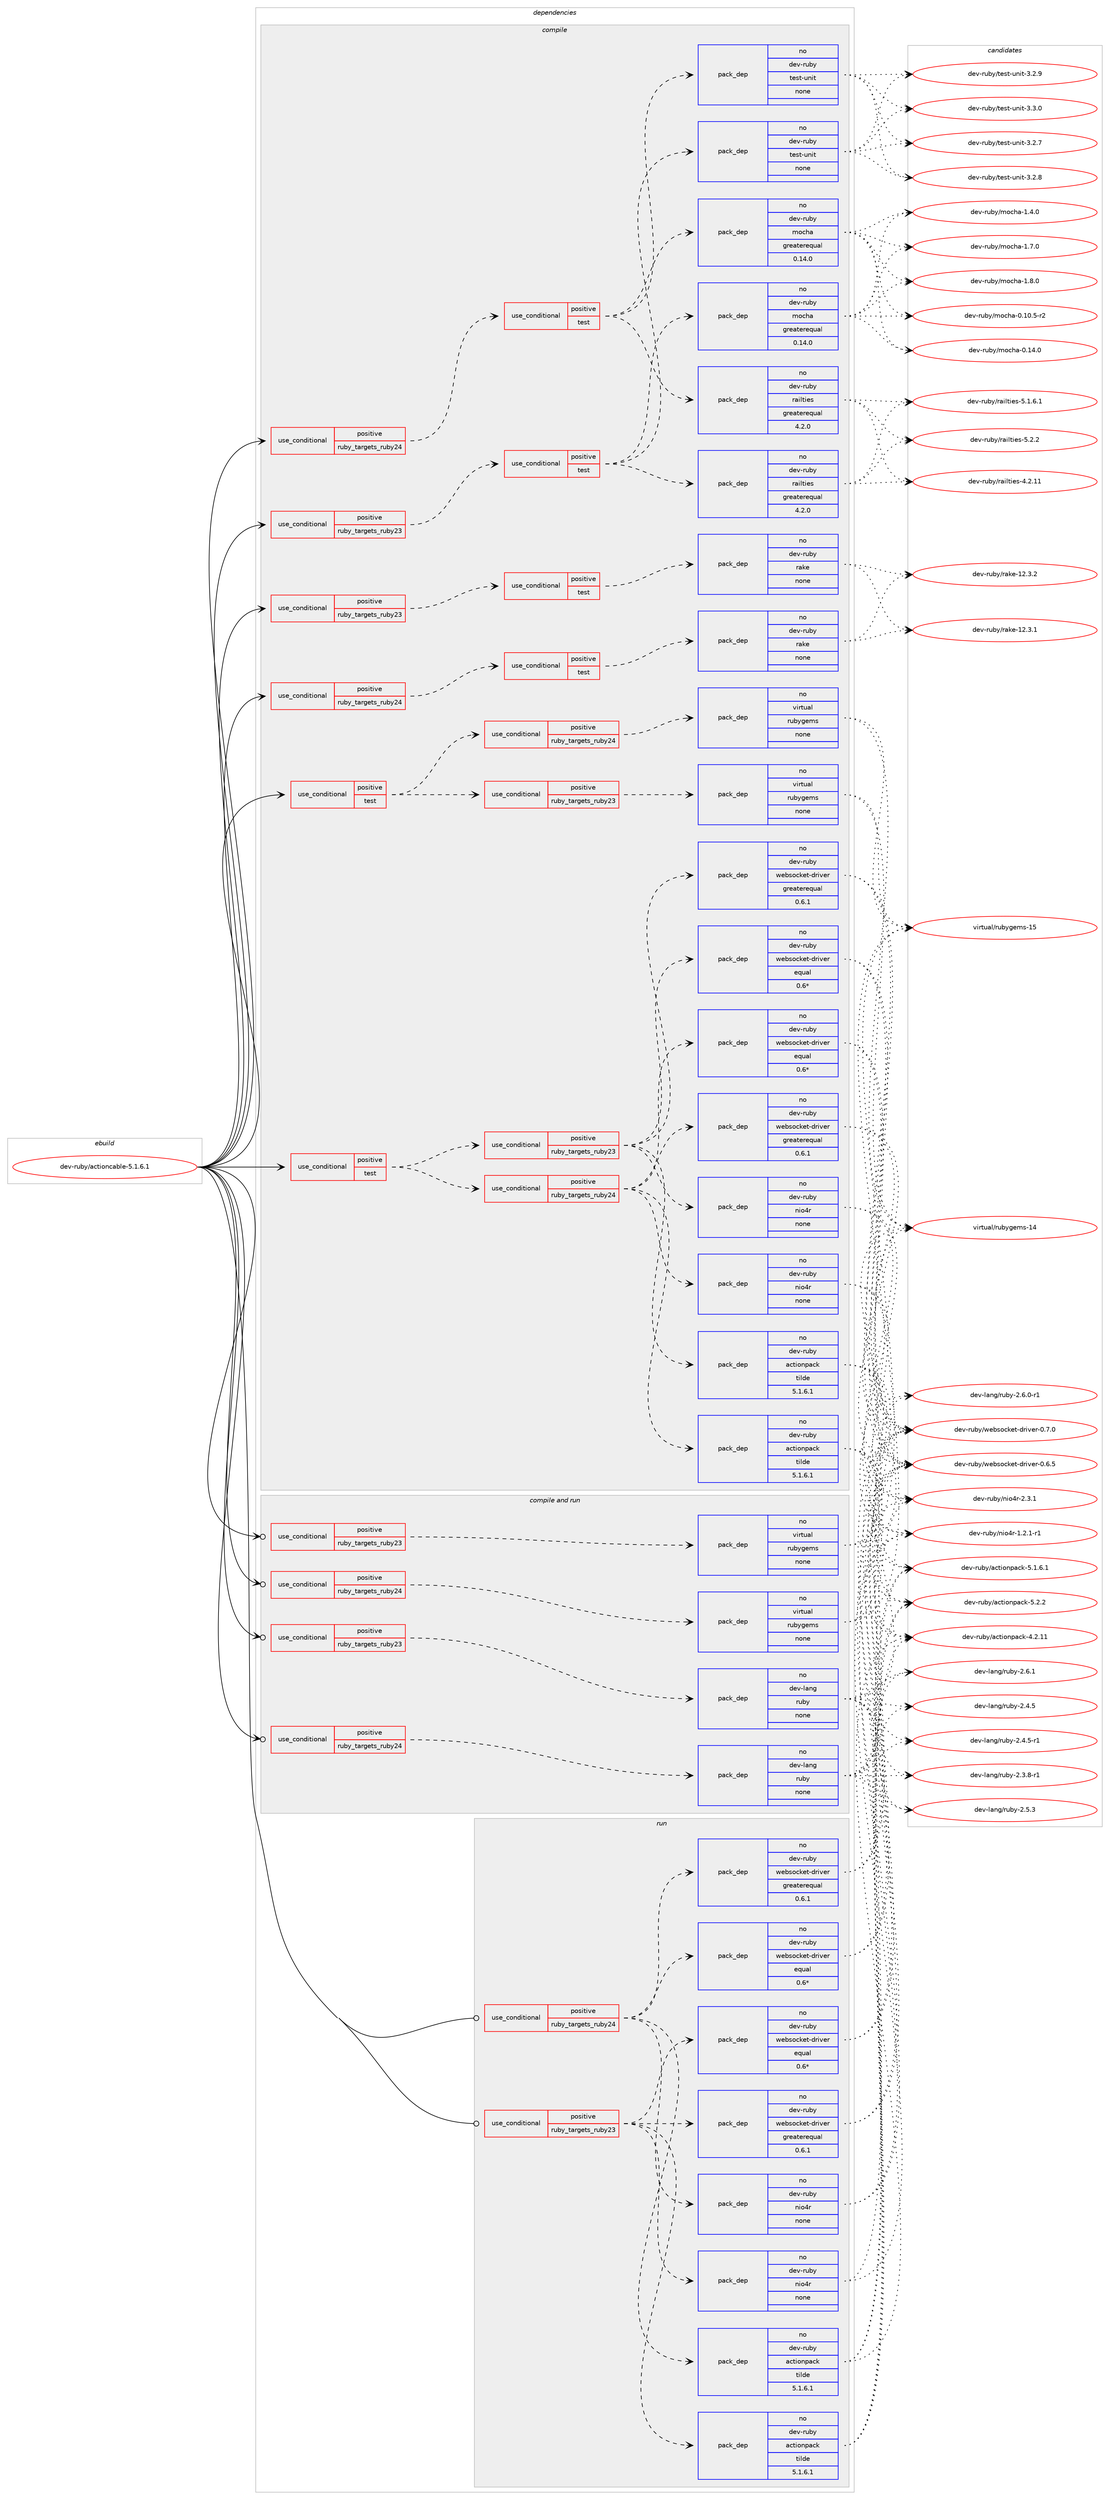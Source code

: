 digraph prolog {

# *************
# Graph options
# *************

newrank=true;
concentrate=true;
compound=true;
graph [rankdir=LR,fontname=Helvetica,fontsize=10,ranksep=1.5];#, ranksep=2.5, nodesep=0.2];
edge  [arrowhead=vee];
node  [fontname=Helvetica,fontsize=10];

# **********
# The ebuild
# **********

subgraph cluster_leftcol {
color=gray;
rank=same;
label=<<i>ebuild</i>>;
id [label="dev-ruby/actioncable-5.1.6.1", color=red, width=4, href="../dev-ruby/actioncable-5.1.6.1.svg"];
}

# ****************
# The dependencies
# ****************

subgraph cluster_midcol {
color=gray;
label=<<i>dependencies</i>>;
subgraph cluster_compile {
fillcolor="#eeeeee";
style=filled;
label=<<i>compile</i>>;
subgraph cond392008 {
dependency1477832 [label=<<TABLE BORDER="0" CELLBORDER="1" CELLSPACING="0" CELLPADDING="4"><TR><TD ROWSPAN="3" CELLPADDING="10">use_conditional</TD></TR><TR><TD>positive</TD></TR><TR><TD>ruby_targets_ruby23</TD></TR></TABLE>>, shape=none, color=red];
subgraph cond392009 {
dependency1477833 [label=<<TABLE BORDER="0" CELLBORDER="1" CELLSPACING="0" CELLPADDING="4"><TR><TD ROWSPAN="3" CELLPADDING="10">use_conditional</TD></TR><TR><TD>positive</TD></TR><TR><TD>test</TD></TR></TABLE>>, shape=none, color=red];
subgraph pack1062434 {
dependency1477834 [label=<<TABLE BORDER="0" CELLBORDER="1" CELLSPACING="0" CELLPADDING="4" WIDTH="220"><TR><TD ROWSPAN="6" CELLPADDING="30">pack_dep</TD></TR><TR><TD WIDTH="110">no</TD></TR><TR><TD>dev-ruby</TD></TR><TR><TD>railties</TD></TR><TR><TD>greaterequal</TD></TR><TR><TD>4.2.0</TD></TR></TABLE>>, shape=none, color=blue];
}
dependency1477833:e -> dependency1477834:w [weight=20,style="dashed",arrowhead="vee"];
subgraph pack1062435 {
dependency1477835 [label=<<TABLE BORDER="0" CELLBORDER="1" CELLSPACING="0" CELLPADDING="4" WIDTH="220"><TR><TD ROWSPAN="6" CELLPADDING="30">pack_dep</TD></TR><TR><TD WIDTH="110">no</TD></TR><TR><TD>dev-ruby</TD></TR><TR><TD>test-unit</TD></TR><TR><TD>none</TD></TR><TR><TD></TD></TR></TABLE>>, shape=none, color=blue];
}
dependency1477833:e -> dependency1477835:w [weight=20,style="dashed",arrowhead="vee"];
subgraph pack1062436 {
dependency1477836 [label=<<TABLE BORDER="0" CELLBORDER="1" CELLSPACING="0" CELLPADDING="4" WIDTH="220"><TR><TD ROWSPAN="6" CELLPADDING="30">pack_dep</TD></TR><TR><TD WIDTH="110">no</TD></TR><TR><TD>dev-ruby</TD></TR><TR><TD>mocha</TD></TR><TR><TD>greaterequal</TD></TR><TR><TD>0.14.0</TD></TR></TABLE>>, shape=none, color=blue];
}
dependency1477833:e -> dependency1477836:w [weight=20,style="dashed",arrowhead="vee"];
}
dependency1477832:e -> dependency1477833:w [weight=20,style="dashed",arrowhead="vee"];
}
id:e -> dependency1477832:w [weight=20,style="solid",arrowhead="vee"];
subgraph cond392010 {
dependency1477837 [label=<<TABLE BORDER="0" CELLBORDER="1" CELLSPACING="0" CELLPADDING="4"><TR><TD ROWSPAN="3" CELLPADDING="10">use_conditional</TD></TR><TR><TD>positive</TD></TR><TR><TD>ruby_targets_ruby23</TD></TR></TABLE>>, shape=none, color=red];
subgraph cond392011 {
dependency1477838 [label=<<TABLE BORDER="0" CELLBORDER="1" CELLSPACING="0" CELLPADDING="4"><TR><TD ROWSPAN="3" CELLPADDING="10">use_conditional</TD></TR><TR><TD>positive</TD></TR><TR><TD>test</TD></TR></TABLE>>, shape=none, color=red];
subgraph pack1062437 {
dependency1477839 [label=<<TABLE BORDER="0" CELLBORDER="1" CELLSPACING="0" CELLPADDING="4" WIDTH="220"><TR><TD ROWSPAN="6" CELLPADDING="30">pack_dep</TD></TR><TR><TD WIDTH="110">no</TD></TR><TR><TD>dev-ruby</TD></TR><TR><TD>rake</TD></TR><TR><TD>none</TD></TR><TR><TD></TD></TR></TABLE>>, shape=none, color=blue];
}
dependency1477838:e -> dependency1477839:w [weight=20,style="dashed",arrowhead="vee"];
}
dependency1477837:e -> dependency1477838:w [weight=20,style="dashed",arrowhead="vee"];
}
id:e -> dependency1477837:w [weight=20,style="solid",arrowhead="vee"];
subgraph cond392012 {
dependency1477840 [label=<<TABLE BORDER="0" CELLBORDER="1" CELLSPACING="0" CELLPADDING="4"><TR><TD ROWSPAN="3" CELLPADDING="10">use_conditional</TD></TR><TR><TD>positive</TD></TR><TR><TD>ruby_targets_ruby24</TD></TR></TABLE>>, shape=none, color=red];
subgraph cond392013 {
dependency1477841 [label=<<TABLE BORDER="0" CELLBORDER="1" CELLSPACING="0" CELLPADDING="4"><TR><TD ROWSPAN="3" CELLPADDING="10">use_conditional</TD></TR><TR><TD>positive</TD></TR><TR><TD>test</TD></TR></TABLE>>, shape=none, color=red];
subgraph pack1062438 {
dependency1477842 [label=<<TABLE BORDER="0" CELLBORDER="1" CELLSPACING="0" CELLPADDING="4" WIDTH="220"><TR><TD ROWSPAN="6" CELLPADDING="30">pack_dep</TD></TR><TR><TD WIDTH="110">no</TD></TR><TR><TD>dev-ruby</TD></TR><TR><TD>railties</TD></TR><TR><TD>greaterequal</TD></TR><TR><TD>4.2.0</TD></TR></TABLE>>, shape=none, color=blue];
}
dependency1477841:e -> dependency1477842:w [weight=20,style="dashed",arrowhead="vee"];
subgraph pack1062439 {
dependency1477843 [label=<<TABLE BORDER="0" CELLBORDER="1" CELLSPACING="0" CELLPADDING="4" WIDTH="220"><TR><TD ROWSPAN="6" CELLPADDING="30">pack_dep</TD></TR><TR><TD WIDTH="110">no</TD></TR><TR><TD>dev-ruby</TD></TR><TR><TD>test-unit</TD></TR><TR><TD>none</TD></TR><TR><TD></TD></TR></TABLE>>, shape=none, color=blue];
}
dependency1477841:e -> dependency1477843:w [weight=20,style="dashed",arrowhead="vee"];
subgraph pack1062440 {
dependency1477844 [label=<<TABLE BORDER="0" CELLBORDER="1" CELLSPACING="0" CELLPADDING="4" WIDTH="220"><TR><TD ROWSPAN="6" CELLPADDING="30">pack_dep</TD></TR><TR><TD WIDTH="110">no</TD></TR><TR><TD>dev-ruby</TD></TR><TR><TD>mocha</TD></TR><TR><TD>greaterequal</TD></TR><TR><TD>0.14.0</TD></TR></TABLE>>, shape=none, color=blue];
}
dependency1477841:e -> dependency1477844:w [weight=20,style="dashed",arrowhead="vee"];
}
dependency1477840:e -> dependency1477841:w [weight=20,style="dashed",arrowhead="vee"];
}
id:e -> dependency1477840:w [weight=20,style="solid",arrowhead="vee"];
subgraph cond392014 {
dependency1477845 [label=<<TABLE BORDER="0" CELLBORDER="1" CELLSPACING="0" CELLPADDING="4"><TR><TD ROWSPAN="3" CELLPADDING="10">use_conditional</TD></TR><TR><TD>positive</TD></TR><TR><TD>ruby_targets_ruby24</TD></TR></TABLE>>, shape=none, color=red];
subgraph cond392015 {
dependency1477846 [label=<<TABLE BORDER="0" CELLBORDER="1" CELLSPACING="0" CELLPADDING="4"><TR><TD ROWSPAN="3" CELLPADDING="10">use_conditional</TD></TR><TR><TD>positive</TD></TR><TR><TD>test</TD></TR></TABLE>>, shape=none, color=red];
subgraph pack1062441 {
dependency1477847 [label=<<TABLE BORDER="0" CELLBORDER="1" CELLSPACING="0" CELLPADDING="4" WIDTH="220"><TR><TD ROWSPAN="6" CELLPADDING="30">pack_dep</TD></TR><TR><TD WIDTH="110">no</TD></TR><TR><TD>dev-ruby</TD></TR><TR><TD>rake</TD></TR><TR><TD>none</TD></TR><TR><TD></TD></TR></TABLE>>, shape=none, color=blue];
}
dependency1477846:e -> dependency1477847:w [weight=20,style="dashed",arrowhead="vee"];
}
dependency1477845:e -> dependency1477846:w [weight=20,style="dashed",arrowhead="vee"];
}
id:e -> dependency1477845:w [weight=20,style="solid",arrowhead="vee"];
subgraph cond392016 {
dependency1477848 [label=<<TABLE BORDER="0" CELLBORDER="1" CELLSPACING="0" CELLPADDING="4"><TR><TD ROWSPAN="3" CELLPADDING="10">use_conditional</TD></TR><TR><TD>positive</TD></TR><TR><TD>test</TD></TR></TABLE>>, shape=none, color=red];
subgraph cond392017 {
dependency1477849 [label=<<TABLE BORDER="0" CELLBORDER="1" CELLSPACING="0" CELLPADDING="4"><TR><TD ROWSPAN="3" CELLPADDING="10">use_conditional</TD></TR><TR><TD>positive</TD></TR><TR><TD>ruby_targets_ruby23</TD></TR></TABLE>>, shape=none, color=red];
subgraph pack1062442 {
dependency1477850 [label=<<TABLE BORDER="0" CELLBORDER="1" CELLSPACING="0" CELLPADDING="4" WIDTH="220"><TR><TD ROWSPAN="6" CELLPADDING="30">pack_dep</TD></TR><TR><TD WIDTH="110">no</TD></TR><TR><TD>dev-ruby</TD></TR><TR><TD>actionpack</TD></TR><TR><TD>tilde</TD></TR><TR><TD>5.1.6.1</TD></TR></TABLE>>, shape=none, color=blue];
}
dependency1477849:e -> dependency1477850:w [weight=20,style="dashed",arrowhead="vee"];
subgraph pack1062443 {
dependency1477851 [label=<<TABLE BORDER="0" CELLBORDER="1" CELLSPACING="0" CELLPADDING="4" WIDTH="220"><TR><TD ROWSPAN="6" CELLPADDING="30">pack_dep</TD></TR><TR><TD WIDTH="110">no</TD></TR><TR><TD>dev-ruby</TD></TR><TR><TD>nio4r</TD></TR><TR><TD>none</TD></TR><TR><TD></TD></TR></TABLE>>, shape=none, color=blue];
}
dependency1477849:e -> dependency1477851:w [weight=20,style="dashed",arrowhead="vee"];
subgraph pack1062444 {
dependency1477852 [label=<<TABLE BORDER="0" CELLBORDER="1" CELLSPACING="0" CELLPADDING="4" WIDTH="220"><TR><TD ROWSPAN="6" CELLPADDING="30">pack_dep</TD></TR><TR><TD WIDTH="110">no</TD></TR><TR><TD>dev-ruby</TD></TR><TR><TD>websocket-driver</TD></TR><TR><TD>greaterequal</TD></TR><TR><TD>0.6.1</TD></TR></TABLE>>, shape=none, color=blue];
}
dependency1477849:e -> dependency1477852:w [weight=20,style="dashed",arrowhead="vee"];
subgraph pack1062445 {
dependency1477853 [label=<<TABLE BORDER="0" CELLBORDER="1" CELLSPACING="0" CELLPADDING="4" WIDTH="220"><TR><TD ROWSPAN="6" CELLPADDING="30">pack_dep</TD></TR><TR><TD WIDTH="110">no</TD></TR><TR><TD>dev-ruby</TD></TR><TR><TD>websocket-driver</TD></TR><TR><TD>equal</TD></TR><TR><TD>0.6*</TD></TR></TABLE>>, shape=none, color=blue];
}
dependency1477849:e -> dependency1477853:w [weight=20,style="dashed",arrowhead="vee"];
}
dependency1477848:e -> dependency1477849:w [weight=20,style="dashed",arrowhead="vee"];
subgraph cond392018 {
dependency1477854 [label=<<TABLE BORDER="0" CELLBORDER="1" CELLSPACING="0" CELLPADDING="4"><TR><TD ROWSPAN="3" CELLPADDING="10">use_conditional</TD></TR><TR><TD>positive</TD></TR><TR><TD>ruby_targets_ruby24</TD></TR></TABLE>>, shape=none, color=red];
subgraph pack1062446 {
dependency1477855 [label=<<TABLE BORDER="0" CELLBORDER="1" CELLSPACING="0" CELLPADDING="4" WIDTH="220"><TR><TD ROWSPAN="6" CELLPADDING="30">pack_dep</TD></TR><TR><TD WIDTH="110">no</TD></TR><TR><TD>dev-ruby</TD></TR><TR><TD>actionpack</TD></TR><TR><TD>tilde</TD></TR><TR><TD>5.1.6.1</TD></TR></TABLE>>, shape=none, color=blue];
}
dependency1477854:e -> dependency1477855:w [weight=20,style="dashed",arrowhead="vee"];
subgraph pack1062447 {
dependency1477856 [label=<<TABLE BORDER="0" CELLBORDER="1" CELLSPACING="0" CELLPADDING="4" WIDTH="220"><TR><TD ROWSPAN="6" CELLPADDING="30">pack_dep</TD></TR><TR><TD WIDTH="110">no</TD></TR><TR><TD>dev-ruby</TD></TR><TR><TD>nio4r</TD></TR><TR><TD>none</TD></TR><TR><TD></TD></TR></TABLE>>, shape=none, color=blue];
}
dependency1477854:e -> dependency1477856:w [weight=20,style="dashed",arrowhead="vee"];
subgraph pack1062448 {
dependency1477857 [label=<<TABLE BORDER="0" CELLBORDER="1" CELLSPACING="0" CELLPADDING="4" WIDTH="220"><TR><TD ROWSPAN="6" CELLPADDING="30">pack_dep</TD></TR><TR><TD WIDTH="110">no</TD></TR><TR><TD>dev-ruby</TD></TR><TR><TD>websocket-driver</TD></TR><TR><TD>greaterequal</TD></TR><TR><TD>0.6.1</TD></TR></TABLE>>, shape=none, color=blue];
}
dependency1477854:e -> dependency1477857:w [weight=20,style="dashed",arrowhead="vee"];
subgraph pack1062449 {
dependency1477858 [label=<<TABLE BORDER="0" CELLBORDER="1" CELLSPACING="0" CELLPADDING="4" WIDTH="220"><TR><TD ROWSPAN="6" CELLPADDING="30">pack_dep</TD></TR><TR><TD WIDTH="110">no</TD></TR><TR><TD>dev-ruby</TD></TR><TR><TD>websocket-driver</TD></TR><TR><TD>equal</TD></TR><TR><TD>0.6*</TD></TR></TABLE>>, shape=none, color=blue];
}
dependency1477854:e -> dependency1477858:w [weight=20,style="dashed",arrowhead="vee"];
}
dependency1477848:e -> dependency1477854:w [weight=20,style="dashed",arrowhead="vee"];
}
id:e -> dependency1477848:w [weight=20,style="solid",arrowhead="vee"];
subgraph cond392019 {
dependency1477859 [label=<<TABLE BORDER="0" CELLBORDER="1" CELLSPACING="0" CELLPADDING="4"><TR><TD ROWSPAN="3" CELLPADDING="10">use_conditional</TD></TR><TR><TD>positive</TD></TR><TR><TD>test</TD></TR></TABLE>>, shape=none, color=red];
subgraph cond392020 {
dependency1477860 [label=<<TABLE BORDER="0" CELLBORDER="1" CELLSPACING="0" CELLPADDING="4"><TR><TD ROWSPAN="3" CELLPADDING="10">use_conditional</TD></TR><TR><TD>positive</TD></TR><TR><TD>ruby_targets_ruby23</TD></TR></TABLE>>, shape=none, color=red];
subgraph pack1062450 {
dependency1477861 [label=<<TABLE BORDER="0" CELLBORDER="1" CELLSPACING="0" CELLPADDING="4" WIDTH="220"><TR><TD ROWSPAN="6" CELLPADDING="30">pack_dep</TD></TR><TR><TD WIDTH="110">no</TD></TR><TR><TD>virtual</TD></TR><TR><TD>rubygems</TD></TR><TR><TD>none</TD></TR><TR><TD></TD></TR></TABLE>>, shape=none, color=blue];
}
dependency1477860:e -> dependency1477861:w [weight=20,style="dashed",arrowhead="vee"];
}
dependency1477859:e -> dependency1477860:w [weight=20,style="dashed",arrowhead="vee"];
subgraph cond392021 {
dependency1477862 [label=<<TABLE BORDER="0" CELLBORDER="1" CELLSPACING="0" CELLPADDING="4"><TR><TD ROWSPAN="3" CELLPADDING="10">use_conditional</TD></TR><TR><TD>positive</TD></TR><TR><TD>ruby_targets_ruby24</TD></TR></TABLE>>, shape=none, color=red];
subgraph pack1062451 {
dependency1477863 [label=<<TABLE BORDER="0" CELLBORDER="1" CELLSPACING="0" CELLPADDING="4" WIDTH="220"><TR><TD ROWSPAN="6" CELLPADDING="30">pack_dep</TD></TR><TR><TD WIDTH="110">no</TD></TR><TR><TD>virtual</TD></TR><TR><TD>rubygems</TD></TR><TR><TD>none</TD></TR><TR><TD></TD></TR></TABLE>>, shape=none, color=blue];
}
dependency1477862:e -> dependency1477863:w [weight=20,style="dashed",arrowhead="vee"];
}
dependency1477859:e -> dependency1477862:w [weight=20,style="dashed",arrowhead="vee"];
}
id:e -> dependency1477859:w [weight=20,style="solid",arrowhead="vee"];
}
subgraph cluster_compileandrun {
fillcolor="#eeeeee";
style=filled;
label=<<i>compile and run</i>>;
subgraph cond392022 {
dependency1477864 [label=<<TABLE BORDER="0" CELLBORDER="1" CELLSPACING="0" CELLPADDING="4"><TR><TD ROWSPAN="3" CELLPADDING="10">use_conditional</TD></TR><TR><TD>positive</TD></TR><TR><TD>ruby_targets_ruby23</TD></TR></TABLE>>, shape=none, color=red];
subgraph pack1062452 {
dependency1477865 [label=<<TABLE BORDER="0" CELLBORDER="1" CELLSPACING="0" CELLPADDING="4" WIDTH="220"><TR><TD ROWSPAN="6" CELLPADDING="30">pack_dep</TD></TR><TR><TD WIDTH="110">no</TD></TR><TR><TD>dev-lang</TD></TR><TR><TD>ruby</TD></TR><TR><TD>none</TD></TR><TR><TD></TD></TR></TABLE>>, shape=none, color=blue];
}
dependency1477864:e -> dependency1477865:w [weight=20,style="dashed",arrowhead="vee"];
}
id:e -> dependency1477864:w [weight=20,style="solid",arrowhead="odotvee"];
subgraph cond392023 {
dependency1477866 [label=<<TABLE BORDER="0" CELLBORDER="1" CELLSPACING="0" CELLPADDING="4"><TR><TD ROWSPAN="3" CELLPADDING="10">use_conditional</TD></TR><TR><TD>positive</TD></TR><TR><TD>ruby_targets_ruby23</TD></TR></TABLE>>, shape=none, color=red];
subgraph pack1062453 {
dependency1477867 [label=<<TABLE BORDER="0" CELLBORDER="1" CELLSPACING="0" CELLPADDING="4" WIDTH="220"><TR><TD ROWSPAN="6" CELLPADDING="30">pack_dep</TD></TR><TR><TD WIDTH="110">no</TD></TR><TR><TD>virtual</TD></TR><TR><TD>rubygems</TD></TR><TR><TD>none</TD></TR><TR><TD></TD></TR></TABLE>>, shape=none, color=blue];
}
dependency1477866:e -> dependency1477867:w [weight=20,style="dashed",arrowhead="vee"];
}
id:e -> dependency1477866:w [weight=20,style="solid",arrowhead="odotvee"];
subgraph cond392024 {
dependency1477868 [label=<<TABLE BORDER="0" CELLBORDER="1" CELLSPACING="0" CELLPADDING="4"><TR><TD ROWSPAN="3" CELLPADDING="10">use_conditional</TD></TR><TR><TD>positive</TD></TR><TR><TD>ruby_targets_ruby24</TD></TR></TABLE>>, shape=none, color=red];
subgraph pack1062454 {
dependency1477869 [label=<<TABLE BORDER="0" CELLBORDER="1" CELLSPACING="0" CELLPADDING="4" WIDTH="220"><TR><TD ROWSPAN="6" CELLPADDING="30">pack_dep</TD></TR><TR><TD WIDTH="110">no</TD></TR><TR><TD>dev-lang</TD></TR><TR><TD>ruby</TD></TR><TR><TD>none</TD></TR><TR><TD></TD></TR></TABLE>>, shape=none, color=blue];
}
dependency1477868:e -> dependency1477869:w [weight=20,style="dashed",arrowhead="vee"];
}
id:e -> dependency1477868:w [weight=20,style="solid",arrowhead="odotvee"];
subgraph cond392025 {
dependency1477870 [label=<<TABLE BORDER="0" CELLBORDER="1" CELLSPACING="0" CELLPADDING="4"><TR><TD ROWSPAN="3" CELLPADDING="10">use_conditional</TD></TR><TR><TD>positive</TD></TR><TR><TD>ruby_targets_ruby24</TD></TR></TABLE>>, shape=none, color=red];
subgraph pack1062455 {
dependency1477871 [label=<<TABLE BORDER="0" CELLBORDER="1" CELLSPACING="0" CELLPADDING="4" WIDTH="220"><TR><TD ROWSPAN="6" CELLPADDING="30">pack_dep</TD></TR><TR><TD WIDTH="110">no</TD></TR><TR><TD>virtual</TD></TR><TR><TD>rubygems</TD></TR><TR><TD>none</TD></TR><TR><TD></TD></TR></TABLE>>, shape=none, color=blue];
}
dependency1477870:e -> dependency1477871:w [weight=20,style="dashed",arrowhead="vee"];
}
id:e -> dependency1477870:w [weight=20,style="solid",arrowhead="odotvee"];
}
subgraph cluster_run {
fillcolor="#eeeeee";
style=filled;
label=<<i>run</i>>;
subgraph cond392026 {
dependency1477872 [label=<<TABLE BORDER="0" CELLBORDER="1" CELLSPACING="0" CELLPADDING="4"><TR><TD ROWSPAN="3" CELLPADDING="10">use_conditional</TD></TR><TR><TD>positive</TD></TR><TR><TD>ruby_targets_ruby23</TD></TR></TABLE>>, shape=none, color=red];
subgraph pack1062456 {
dependency1477873 [label=<<TABLE BORDER="0" CELLBORDER="1" CELLSPACING="0" CELLPADDING="4" WIDTH="220"><TR><TD ROWSPAN="6" CELLPADDING="30">pack_dep</TD></TR><TR><TD WIDTH="110">no</TD></TR><TR><TD>dev-ruby</TD></TR><TR><TD>actionpack</TD></TR><TR><TD>tilde</TD></TR><TR><TD>5.1.6.1</TD></TR></TABLE>>, shape=none, color=blue];
}
dependency1477872:e -> dependency1477873:w [weight=20,style="dashed",arrowhead="vee"];
subgraph pack1062457 {
dependency1477874 [label=<<TABLE BORDER="0" CELLBORDER="1" CELLSPACING="0" CELLPADDING="4" WIDTH="220"><TR><TD ROWSPAN="6" CELLPADDING="30">pack_dep</TD></TR><TR><TD WIDTH="110">no</TD></TR><TR><TD>dev-ruby</TD></TR><TR><TD>nio4r</TD></TR><TR><TD>none</TD></TR><TR><TD></TD></TR></TABLE>>, shape=none, color=blue];
}
dependency1477872:e -> dependency1477874:w [weight=20,style="dashed",arrowhead="vee"];
subgraph pack1062458 {
dependency1477875 [label=<<TABLE BORDER="0" CELLBORDER="1" CELLSPACING="0" CELLPADDING="4" WIDTH="220"><TR><TD ROWSPAN="6" CELLPADDING="30">pack_dep</TD></TR><TR><TD WIDTH="110">no</TD></TR><TR><TD>dev-ruby</TD></TR><TR><TD>websocket-driver</TD></TR><TR><TD>greaterequal</TD></TR><TR><TD>0.6.1</TD></TR></TABLE>>, shape=none, color=blue];
}
dependency1477872:e -> dependency1477875:w [weight=20,style="dashed",arrowhead="vee"];
subgraph pack1062459 {
dependency1477876 [label=<<TABLE BORDER="0" CELLBORDER="1" CELLSPACING="0" CELLPADDING="4" WIDTH="220"><TR><TD ROWSPAN="6" CELLPADDING="30">pack_dep</TD></TR><TR><TD WIDTH="110">no</TD></TR><TR><TD>dev-ruby</TD></TR><TR><TD>websocket-driver</TD></TR><TR><TD>equal</TD></TR><TR><TD>0.6*</TD></TR></TABLE>>, shape=none, color=blue];
}
dependency1477872:e -> dependency1477876:w [weight=20,style="dashed",arrowhead="vee"];
}
id:e -> dependency1477872:w [weight=20,style="solid",arrowhead="odot"];
subgraph cond392027 {
dependency1477877 [label=<<TABLE BORDER="0" CELLBORDER="1" CELLSPACING="0" CELLPADDING="4"><TR><TD ROWSPAN="3" CELLPADDING="10">use_conditional</TD></TR><TR><TD>positive</TD></TR><TR><TD>ruby_targets_ruby24</TD></TR></TABLE>>, shape=none, color=red];
subgraph pack1062460 {
dependency1477878 [label=<<TABLE BORDER="0" CELLBORDER="1" CELLSPACING="0" CELLPADDING="4" WIDTH="220"><TR><TD ROWSPAN="6" CELLPADDING="30">pack_dep</TD></TR><TR><TD WIDTH="110">no</TD></TR><TR><TD>dev-ruby</TD></TR><TR><TD>actionpack</TD></TR><TR><TD>tilde</TD></TR><TR><TD>5.1.6.1</TD></TR></TABLE>>, shape=none, color=blue];
}
dependency1477877:e -> dependency1477878:w [weight=20,style="dashed",arrowhead="vee"];
subgraph pack1062461 {
dependency1477879 [label=<<TABLE BORDER="0" CELLBORDER="1" CELLSPACING="0" CELLPADDING="4" WIDTH="220"><TR><TD ROWSPAN="6" CELLPADDING="30">pack_dep</TD></TR><TR><TD WIDTH="110">no</TD></TR><TR><TD>dev-ruby</TD></TR><TR><TD>nio4r</TD></TR><TR><TD>none</TD></TR><TR><TD></TD></TR></TABLE>>, shape=none, color=blue];
}
dependency1477877:e -> dependency1477879:w [weight=20,style="dashed",arrowhead="vee"];
subgraph pack1062462 {
dependency1477880 [label=<<TABLE BORDER="0" CELLBORDER="1" CELLSPACING="0" CELLPADDING="4" WIDTH="220"><TR><TD ROWSPAN="6" CELLPADDING="30">pack_dep</TD></TR><TR><TD WIDTH="110">no</TD></TR><TR><TD>dev-ruby</TD></TR><TR><TD>websocket-driver</TD></TR><TR><TD>greaterequal</TD></TR><TR><TD>0.6.1</TD></TR></TABLE>>, shape=none, color=blue];
}
dependency1477877:e -> dependency1477880:w [weight=20,style="dashed",arrowhead="vee"];
subgraph pack1062463 {
dependency1477881 [label=<<TABLE BORDER="0" CELLBORDER="1" CELLSPACING="0" CELLPADDING="4" WIDTH="220"><TR><TD ROWSPAN="6" CELLPADDING="30">pack_dep</TD></TR><TR><TD WIDTH="110">no</TD></TR><TR><TD>dev-ruby</TD></TR><TR><TD>websocket-driver</TD></TR><TR><TD>equal</TD></TR><TR><TD>0.6*</TD></TR></TABLE>>, shape=none, color=blue];
}
dependency1477877:e -> dependency1477881:w [weight=20,style="dashed",arrowhead="vee"];
}
id:e -> dependency1477877:w [weight=20,style="solid",arrowhead="odot"];
}
}

# **************
# The candidates
# **************

subgraph cluster_choices {
rank=same;
color=gray;
label=<<i>candidates</i>>;

subgraph choice1062434 {
color=black;
nodesep=1;
choice1001011184511411798121471149710510811610510111545524650464949 [label="dev-ruby/railties-4.2.11", color=red, width=4,href="../dev-ruby/railties-4.2.11.svg"];
choice100101118451141179812147114971051081161051011154553464946544649 [label="dev-ruby/railties-5.1.6.1", color=red, width=4,href="../dev-ruby/railties-5.1.6.1.svg"];
choice10010111845114117981214711497105108116105101115455346504650 [label="dev-ruby/railties-5.2.2", color=red, width=4,href="../dev-ruby/railties-5.2.2.svg"];
dependency1477834:e -> choice1001011184511411798121471149710510811610510111545524650464949:w [style=dotted,weight="100"];
dependency1477834:e -> choice100101118451141179812147114971051081161051011154553464946544649:w [style=dotted,weight="100"];
dependency1477834:e -> choice10010111845114117981214711497105108116105101115455346504650:w [style=dotted,weight="100"];
}
subgraph choice1062435 {
color=black;
nodesep=1;
choice10010111845114117981214711610111511645117110105116455146504655 [label="dev-ruby/test-unit-3.2.7", color=red, width=4,href="../dev-ruby/test-unit-3.2.7.svg"];
choice10010111845114117981214711610111511645117110105116455146504656 [label="dev-ruby/test-unit-3.2.8", color=red, width=4,href="../dev-ruby/test-unit-3.2.8.svg"];
choice10010111845114117981214711610111511645117110105116455146504657 [label="dev-ruby/test-unit-3.2.9", color=red, width=4,href="../dev-ruby/test-unit-3.2.9.svg"];
choice10010111845114117981214711610111511645117110105116455146514648 [label="dev-ruby/test-unit-3.3.0", color=red, width=4,href="../dev-ruby/test-unit-3.3.0.svg"];
dependency1477835:e -> choice10010111845114117981214711610111511645117110105116455146504655:w [style=dotted,weight="100"];
dependency1477835:e -> choice10010111845114117981214711610111511645117110105116455146504656:w [style=dotted,weight="100"];
dependency1477835:e -> choice10010111845114117981214711610111511645117110105116455146504657:w [style=dotted,weight="100"];
dependency1477835:e -> choice10010111845114117981214711610111511645117110105116455146514648:w [style=dotted,weight="100"];
}
subgraph choice1062436 {
color=black;
nodesep=1;
choice1001011184511411798121471091119910497454846494846534511450 [label="dev-ruby/mocha-0.10.5-r2", color=red, width=4,href="../dev-ruby/mocha-0.10.5-r2.svg"];
choice100101118451141179812147109111991049745484649524648 [label="dev-ruby/mocha-0.14.0", color=red, width=4,href="../dev-ruby/mocha-0.14.0.svg"];
choice1001011184511411798121471091119910497454946524648 [label="dev-ruby/mocha-1.4.0", color=red, width=4,href="../dev-ruby/mocha-1.4.0.svg"];
choice1001011184511411798121471091119910497454946554648 [label="dev-ruby/mocha-1.7.0", color=red, width=4,href="../dev-ruby/mocha-1.7.0.svg"];
choice1001011184511411798121471091119910497454946564648 [label="dev-ruby/mocha-1.8.0", color=red, width=4,href="../dev-ruby/mocha-1.8.0.svg"];
dependency1477836:e -> choice1001011184511411798121471091119910497454846494846534511450:w [style=dotted,weight="100"];
dependency1477836:e -> choice100101118451141179812147109111991049745484649524648:w [style=dotted,weight="100"];
dependency1477836:e -> choice1001011184511411798121471091119910497454946524648:w [style=dotted,weight="100"];
dependency1477836:e -> choice1001011184511411798121471091119910497454946554648:w [style=dotted,weight="100"];
dependency1477836:e -> choice1001011184511411798121471091119910497454946564648:w [style=dotted,weight="100"];
}
subgraph choice1062437 {
color=black;
nodesep=1;
choice1001011184511411798121471149710710145495046514649 [label="dev-ruby/rake-12.3.1", color=red, width=4,href="../dev-ruby/rake-12.3.1.svg"];
choice1001011184511411798121471149710710145495046514650 [label="dev-ruby/rake-12.3.2", color=red, width=4,href="../dev-ruby/rake-12.3.2.svg"];
dependency1477839:e -> choice1001011184511411798121471149710710145495046514649:w [style=dotted,weight="100"];
dependency1477839:e -> choice1001011184511411798121471149710710145495046514650:w [style=dotted,weight="100"];
}
subgraph choice1062438 {
color=black;
nodesep=1;
choice1001011184511411798121471149710510811610510111545524650464949 [label="dev-ruby/railties-4.2.11", color=red, width=4,href="../dev-ruby/railties-4.2.11.svg"];
choice100101118451141179812147114971051081161051011154553464946544649 [label="dev-ruby/railties-5.1.6.1", color=red, width=4,href="../dev-ruby/railties-5.1.6.1.svg"];
choice10010111845114117981214711497105108116105101115455346504650 [label="dev-ruby/railties-5.2.2", color=red, width=4,href="../dev-ruby/railties-5.2.2.svg"];
dependency1477842:e -> choice1001011184511411798121471149710510811610510111545524650464949:w [style=dotted,weight="100"];
dependency1477842:e -> choice100101118451141179812147114971051081161051011154553464946544649:w [style=dotted,weight="100"];
dependency1477842:e -> choice10010111845114117981214711497105108116105101115455346504650:w [style=dotted,weight="100"];
}
subgraph choice1062439 {
color=black;
nodesep=1;
choice10010111845114117981214711610111511645117110105116455146504655 [label="dev-ruby/test-unit-3.2.7", color=red, width=4,href="../dev-ruby/test-unit-3.2.7.svg"];
choice10010111845114117981214711610111511645117110105116455146504656 [label="dev-ruby/test-unit-3.2.8", color=red, width=4,href="../dev-ruby/test-unit-3.2.8.svg"];
choice10010111845114117981214711610111511645117110105116455146504657 [label="dev-ruby/test-unit-3.2.9", color=red, width=4,href="../dev-ruby/test-unit-3.2.9.svg"];
choice10010111845114117981214711610111511645117110105116455146514648 [label="dev-ruby/test-unit-3.3.0", color=red, width=4,href="../dev-ruby/test-unit-3.3.0.svg"];
dependency1477843:e -> choice10010111845114117981214711610111511645117110105116455146504655:w [style=dotted,weight="100"];
dependency1477843:e -> choice10010111845114117981214711610111511645117110105116455146504656:w [style=dotted,weight="100"];
dependency1477843:e -> choice10010111845114117981214711610111511645117110105116455146504657:w [style=dotted,weight="100"];
dependency1477843:e -> choice10010111845114117981214711610111511645117110105116455146514648:w [style=dotted,weight="100"];
}
subgraph choice1062440 {
color=black;
nodesep=1;
choice1001011184511411798121471091119910497454846494846534511450 [label="dev-ruby/mocha-0.10.5-r2", color=red, width=4,href="../dev-ruby/mocha-0.10.5-r2.svg"];
choice100101118451141179812147109111991049745484649524648 [label="dev-ruby/mocha-0.14.0", color=red, width=4,href="../dev-ruby/mocha-0.14.0.svg"];
choice1001011184511411798121471091119910497454946524648 [label="dev-ruby/mocha-1.4.0", color=red, width=4,href="../dev-ruby/mocha-1.4.0.svg"];
choice1001011184511411798121471091119910497454946554648 [label="dev-ruby/mocha-1.7.0", color=red, width=4,href="../dev-ruby/mocha-1.7.0.svg"];
choice1001011184511411798121471091119910497454946564648 [label="dev-ruby/mocha-1.8.0", color=red, width=4,href="../dev-ruby/mocha-1.8.0.svg"];
dependency1477844:e -> choice1001011184511411798121471091119910497454846494846534511450:w [style=dotted,weight="100"];
dependency1477844:e -> choice100101118451141179812147109111991049745484649524648:w [style=dotted,weight="100"];
dependency1477844:e -> choice1001011184511411798121471091119910497454946524648:w [style=dotted,weight="100"];
dependency1477844:e -> choice1001011184511411798121471091119910497454946554648:w [style=dotted,weight="100"];
dependency1477844:e -> choice1001011184511411798121471091119910497454946564648:w [style=dotted,weight="100"];
}
subgraph choice1062441 {
color=black;
nodesep=1;
choice1001011184511411798121471149710710145495046514649 [label="dev-ruby/rake-12.3.1", color=red, width=4,href="../dev-ruby/rake-12.3.1.svg"];
choice1001011184511411798121471149710710145495046514650 [label="dev-ruby/rake-12.3.2", color=red, width=4,href="../dev-ruby/rake-12.3.2.svg"];
dependency1477847:e -> choice1001011184511411798121471149710710145495046514649:w [style=dotted,weight="100"];
dependency1477847:e -> choice1001011184511411798121471149710710145495046514650:w [style=dotted,weight="100"];
}
subgraph choice1062442 {
color=black;
nodesep=1;
choice1001011184511411798121479799116105111110112979910745524650464949 [label="dev-ruby/actionpack-4.2.11", color=red, width=4,href="../dev-ruby/actionpack-4.2.11.svg"];
choice100101118451141179812147979911610511111011297991074553464946544649 [label="dev-ruby/actionpack-5.1.6.1", color=red, width=4,href="../dev-ruby/actionpack-5.1.6.1.svg"];
choice10010111845114117981214797991161051111101129799107455346504650 [label="dev-ruby/actionpack-5.2.2", color=red, width=4,href="../dev-ruby/actionpack-5.2.2.svg"];
dependency1477850:e -> choice1001011184511411798121479799116105111110112979910745524650464949:w [style=dotted,weight="100"];
dependency1477850:e -> choice100101118451141179812147979911610511111011297991074553464946544649:w [style=dotted,weight="100"];
dependency1477850:e -> choice10010111845114117981214797991161051111101129799107455346504650:w [style=dotted,weight="100"];
}
subgraph choice1062443 {
color=black;
nodesep=1;
choice100101118451141179812147110105111521144549465046494511449 [label="dev-ruby/nio4r-1.2.1-r1", color=red, width=4,href="../dev-ruby/nio4r-1.2.1-r1.svg"];
choice10010111845114117981214711010511152114455046514649 [label="dev-ruby/nio4r-2.3.1", color=red, width=4,href="../dev-ruby/nio4r-2.3.1.svg"];
dependency1477851:e -> choice100101118451141179812147110105111521144549465046494511449:w [style=dotted,weight="100"];
dependency1477851:e -> choice10010111845114117981214711010511152114455046514649:w [style=dotted,weight="100"];
}
subgraph choice1062444 {
color=black;
nodesep=1;
choice100101118451141179812147119101981151119910710111645100114105118101114454846544653 [label="dev-ruby/websocket-driver-0.6.5", color=red, width=4,href="../dev-ruby/websocket-driver-0.6.5.svg"];
choice100101118451141179812147119101981151119910710111645100114105118101114454846554648 [label="dev-ruby/websocket-driver-0.7.0", color=red, width=4,href="../dev-ruby/websocket-driver-0.7.0.svg"];
dependency1477852:e -> choice100101118451141179812147119101981151119910710111645100114105118101114454846544653:w [style=dotted,weight="100"];
dependency1477852:e -> choice100101118451141179812147119101981151119910710111645100114105118101114454846554648:w [style=dotted,weight="100"];
}
subgraph choice1062445 {
color=black;
nodesep=1;
choice100101118451141179812147119101981151119910710111645100114105118101114454846544653 [label="dev-ruby/websocket-driver-0.6.5", color=red, width=4,href="../dev-ruby/websocket-driver-0.6.5.svg"];
choice100101118451141179812147119101981151119910710111645100114105118101114454846554648 [label="dev-ruby/websocket-driver-0.7.0", color=red, width=4,href="../dev-ruby/websocket-driver-0.7.0.svg"];
dependency1477853:e -> choice100101118451141179812147119101981151119910710111645100114105118101114454846544653:w [style=dotted,weight="100"];
dependency1477853:e -> choice100101118451141179812147119101981151119910710111645100114105118101114454846554648:w [style=dotted,weight="100"];
}
subgraph choice1062446 {
color=black;
nodesep=1;
choice1001011184511411798121479799116105111110112979910745524650464949 [label="dev-ruby/actionpack-4.2.11", color=red, width=4,href="../dev-ruby/actionpack-4.2.11.svg"];
choice100101118451141179812147979911610511111011297991074553464946544649 [label="dev-ruby/actionpack-5.1.6.1", color=red, width=4,href="../dev-ruby/actionpack-5.1.6.1.svg"];
choice10010111845114117981214797991161051111101129799107455346504650 [label="dev-ruby/actionpack-5.2.2", color=red, width=4,href="../dev-ruby/actionpack-5.2.2.svg"];
dependency1477855:e -> choice1001011184511411798121479799116105111110112979910745524650464949:w [style=dotted,weight="100"];
dependency1477855:e -> choice100101118451141179812147979911610511111011297991074553464946544649:w [style=dotted,weight="100"];
dependency1477855:e -> choice10010111845114117981214797991161051111101129799107455346504650:w [style=dotted,weight="100"];
}
subgraph choice1062447 {
color=black;
nodesep=1;
choice100101118451141179812147110105111521144549465046494511449 [label="dev-ruby/nio4r-1.2.1-r1", color=red, width=4,href="../dev-ruby/nio4r-1.2.1-r1.svg"];
choice10010111845114117981214711010511152114455046514649 [label="dev-ruby/nio4r-2.3.1", color=red, width=4,href="../dev-ruby/nio4r-2.3.1.svg"];
dependency1477856:e -> choice100101118451141179812147110105111521144549465046494511449:w [style=dotted,weight="100"];
dependency1477856:e -> choice10010111845114117981214711010511152114455046514649:w [style=dotted,weight="100"];
}
subgraph choice1062448 {
color=black;
nodesep=1;
choice100101118451141179812147119101981151119910710111645100114105118101114454846544653 [label="dev-ruby/websocket-driver-0.6.5", color=red, width=4,href="../dev-ruby/websocket-driver-0.6.5.svg"];
choice100101118451141179812147119101981151119910710111645100114105118101114454846554648 [label="dev-ruby/websocket-driver-0.7.0", color=red, width=4,href="../dev-ruby/websocket-driver-0.7.0.svg"];
dependency1477857:e -> choice100101118451141179812147119101981151119910710111645100114105118101114454846544653:w [style=dotted,weight="100"];
dependency1477857:e -> choice100101118451141179812147119101981151119910710111645100114105118101114454846554648:w [style=dotted,weight="100"];
}
subgraph choice1062449 {
color=black;
nodesep=1;
choice100101118451141179812147119101981151119910710111645100114105118101114454846544653 [label="dev-ruby/websocket-driver-0.6.5", color=red, width=4,href="../dev-ruby/websocket-driver-0.6.5.svg"];
choice100101118451141179812147119101981151119910710111645100114105118101114454846554648 [label="dev-ruby/websocket-driver-0.7.0", color=red, width=4,href="../dev-ruby/websocket-driver-0.7.0.svg"];
dependency1477858:e -> choice100101118451141179812147119101981151119910710111645100114105118101114454846544653:w [style=dotted,weight="100"];
dependency1477858:e -> choice100101118451141179812147119101981151119910710111645100114105118101114454846554648:w [style=dotted,weight="100"];
}
subgraph choice1062450 {
color=black;
nodesep=1;
choice118105114116117971084711411798121103101109115454952 [label="virtual/rubygems-14", color=red, width=4,href="../virtual/rubygems-14.svg"];
choice118105114116117971084711411798121103101109115454953 [label="virtual/rubygems-15", color=red, width=4,href="../virtual/rubygems-15.svg"];
dependency1477861:e -> choice118105114116117971084711411798121103101109115454952:w [style=dotted,weight="100"];
dependency1477861:e -> choice118105114116117971084711411798121103101109115454953:w [style=dotted,weight="100"];
}
subgraph choice1062451 {
color=black;
nodesep=1;
choice118105114116117971084711411798121103101109115454952 [label="virtual/rubygems-14", color=red, width=4,href="../virtual/rubygems-14.svg"];
choice118105114116117971084711411798121103101109115454953 [label="virtual/rubygems-15", color=red, width=4,href="../virtual/rubygems-15.svg"];
dependency1477863:e -> choice118105114116117971084711411798121103101109115454952:w [style=dotted,weight="100"];
dependency1477863:e -> choice118105114116117971084711411798121103101109115454953:w [style=dotted,weight="100"];
}
subgraph choice1062452 {
color=black;
nodesep=1;
choice100101118451089711010347114117981214550465146564511449 [label="dev-lang/ruby-2.3.8-r1", color=red, width=4,href="../dev-lang/ruby-2.3.8-r1.svg"];
choice10010111845108971101034711411798121455046524653 [label="dev-lang/ruby-2.4.5", color=red, width=4,href="../dev-lang/ruby-2.4.5.svg"];
choice100101118451089711010347114117981214550465246534511449 [label="dev-lang/ruby-2.4.5-r1", color=red, width=4,href="../dev-lang/ruby-2.4.5-r1.svg"];
choice10010111845108971101034711411798121455046534651 [label="dev-lang/ruby-2.5.3", color=red, width=4,href="../dev-lang/ruby-2.5.3.svg"];
choice100101118451089711010347114117981214550465446484511449 [label="dev-lang/ruby-2.6.0-r1", color=red, width=4,href="../dev-lang/ruby-2.6.0-r1.svg"];
choice10010111845108971101034711411798121455046544649 [label="dev-lang/ruby-2.6.1", color=red, width=4,href="../dev-lang/ruby-2.6.1.svg"];
dependency1477865:e -> choice100101118451089711010347114117981214550465146564511449:w [style=dotted,weight="100"];
dependency1477865:e -> choice10010111845108971101034711411798121455046524653:w [style=dotted,weight="100"];
dependency1477865:e -> choice100101118451089711010347114117981214550465246534511449:w [style=dotted,weight="100"];
dependency1477865:e -> choice10010111845108971101034711411798121455046534651:w [style=dotted,weight="100"];
dependency1477865:e -> choice100101118451089711010347114117981214550465446484511449:w [style=dotted,weight="100"];
dependency1477865:e -> choice10010111845108971101034711411798121455046544649:w [style=dotted,weight="100"];
}
subgraph choice1062453 {
color=black;
nodesep=1;
choice118105114116117971084711411798121103101109115454952 [label="virtual/rubygems-14", color=red, width=4,href="../virtual/rubygems-14.svg"];
choice118105114116117971084711411798121103101109115454953 [label="virtual/rubygems-15", color=red, width=4,href="../virtual/rubygems-15.svg"];
dependency1477867:e -> choice118105114116117971084711411798121103101109115454952:w [style=dotted,weight="100"];
dependency1477867:e -> choice118105114116117971084711411798121103101109115454953:w [style=dotted,weight="100"];
}
subgraph choice1062454 {
color=black;
nodesep=1;
choice100101118451089711010347114117981214550465146564511449 [label="dev-lang/ruby-2.3.8-r1", color=red, width=4,href="../dev-lang/ruby-2.3.8-r1.svg"];
choice10010111845108971101034711411798121455046524653 [label="dev-lang/ruby-2.4.5", color=red, width=4,href="../dev-lang/ruby-2.4.5.svg"];
choice100101118451089711010347114117981214550465246534511449 [label="dev-lang/ruby-2.4.5-r1", color=red, width=4,href="../dev-lang/ruby-2.4.5-r1.svg"];
choice10010111845108971101034711411798121455046534651 [label="dev-lang/ruby-2.5.3", color=red, width=4,href="../dev-lang/ruby-2.5.3.svg"];
choice100101118451089711010347114117981214550465446484511449 [label="dev-lang/ruby-2.6.0-r1", color=red, width=4,href="../dev-lang/ruby-2.6.0-r1.svg"];
choice10010111845108971101034711411798121455046544649 [label="dev-lang/ruby-2.6.1", color=red, width=4,href="../dev-lang/ruby-2.6.1.svg"];
dependency1477869:e -> choice100101118451089711010347114117981214550465146564511449:w [style=dotted,weight="100"];
dependency1477869:e -> choice10010111845108971101034711411798121455046524653:w [style=dotted,weight="100"];
dependency1477869:e -> choice100101118451089711010347114117981214550465246534511449:w [style=dotted,weight="100"];
dependency1477869:e -> choice10010111845108971101034711411798121455046534651:w [style=dotted,weight="100"];
dependency1477869:e -> choice100101118451089711010347114117981214550465446484511449:w [style=dotted,weight="100"];
dependency1477869:e -> choice10010111845108971101034711411798121455046544649:w [style=dotted,weight="100"];
}
subgraph choice1062455 {
color=black;
nodesep=1;
choice118105114116117971084711411798121103101109115454952 [label="virtual/rubygems-14", color=red, width=4,href="../virtual/rubygems-14.svg"];
choice118105114116117971084711411798121103101109115454953 [label="virtual/rubygems-15", color=red, width=4,href="../virtual/rubygems-15.svg"];
dependency1477871:e -> choice118105114116117971084711411798121103101109115454952:w [style=dotted,weight="100"];
dependency1477871:e -> choice118105114116117971084711411798121103101109115454953:w [style=dotted,weight="100"];
}
subgraph choice1062456 {
color=black;
nodesep=1;
choice1001011184511411798121479799116105111110112979910745524650464949 [label="dev-ruby/actionpack-4.2.11", color=red, width=4,href="../dev-ruby/actionpack-4.2.11.svg"];
choice100101118451141179812147979911610511111011297991074553464946544649 [label="dev-ruby/actionpack-5.1.6.1", color=red, width=4,href="../dev-ruby/actionpack-5.1.6.1.svg"];
choice10010111845114117981214797991161051111101129799107455346504650 [label="dev-ruby/actionpack-5.2.2", color=red, width=4,href="../dev-ruby/actionpack-5.2.2.svg"];
dependency1477873:e -> choice1001011184511411798121479799116105111110112979910745524650464949:w [style=dotted,weight="100"];
dependency1477873:e -> choice100101118451141179812147979911610511111011297991074553464946544649:w [style=dotted,weight="100"];
dependency1477873:e -> choice10010111845114117981214797991161051111101129799107455346504650:w [style=dotted,weight="100"];
}
subgraph choice1062457 {
color=black;
nodesep=1;
choice100101118451141179812147110105111521144549465046494511449 [label="dev-ruby/nio4r-1.2.1-r1", color=red, width=4,href="../dev-ruby/nio4r-1.2.1-r1.svg"];
choice10010111845114117981214711010511152114455046514649 [label="dev-ruby/nio4r-2.3.1", color=red, width=4,href="../dev-ruby/nio4r-2.3.1.svg"];
dependency1477874:e -> choice100101118451141179812147110105111521144549465046494511449:w [style=dotted,weight="100"];
dependency1477874:e -> choice10010111845114117981214711010511152114455046514649:w [style=dotted,weight="100"];
}
subgraph choice1062458 {
color=black;
nodesep=1;
choice100101118451141179812147119101981151119910710111645100114105118101114454846544653 [label="dev-ruby/websocket-driver-0.6.5", color=red, width=4,href="../dev-ruby/websocket-driver-0.6.5.svg"];
choice100101118451141179812147119101981151119910710111645100114105118101114454846554648 [label="dev-ruby/websocket-driver-0.7.0", color=red, width=4,href="../dev-ruby/websocket-driver-0.7.0.svg"];
dependency1477875:e -> choice100101118451141179812147119101981151119910710111645100114105118101114454846544653:w [style=dotted,weight="100"];
dependency1477875:e -> choice100101118451141179812147119101981151119910710111645100114105118101114454846554648:w [style=dotted,weight="100"];
}
subgraph choice1062459 {
color=black;
nodesep=1;
choice100101118451141179812147119101981151119910710111645100114105118101114454846544653 [label="dev-ruby/websocket-driver-0.6.5", color=red, width=4,href="../dev-ruby/websocket-driver-0.6.5.svg"];
choice100101118451141179812147119101981151119910710111645100114105118101114454846554648 [label="dev-ruby/websocket-driver-0.7.0", color=red, width=4,href="../dev-ruby/websocket-driver-0.7.0.svg"];
dependency1477876:e -> choice100101118451141179812147119101981151119910710111645100114105118101114454846544653:w [style=dotted,weight="100"];
dependency1477876:e -> choice100101118451141179812147119101981151119910710111645100114105118101114454846554648:w [style=dotted,weight="100"];
}
subgraph choice1062460 {
color=black;
nodesep=1;
choice1001011184511411798121479799116105111110112979910745524650464949 [label="dev-ruby/actionpack-4.2.11", color=red, width=4,href="../dev-ruby/actionpack-4.2.11.svg"];
choice100101118451141179812147979911610511111011297991074553464946544649 [label="dev-ruby/actionpack-5.1.6.1", color=red, width=4,href="../dev-ruby/actionpack-5.1.6.1.svg"];
choice10010111845114117981214797991161051111101129799107455346504650 [label="dev-ruby/actionpack-5.2.2", color=red, width=4,href="../dev-ruby/actionpack-5.2.2.svg"];
dependency1477878:e -> choice1001011184511411798121479799116105111110112979910745524650464949:w [style=dotted,weight="100"];
dependency1477878:e -> choice100101118451141179812147979911610511111011297991074553464946544649:w [style=dotted,weight="100"];
dependency1477878:e -> choice10010111845114117981214797991161051111101129799107455346504650:w [style=dotted,weight="100"];
}
subgraph choice1062461 {
color=black;
nodesep=1;
choice100101118451141179812147110105111521144549465046494511449 [label="dev-ruby/nio4r-1.2.1-r1", color=red, width=4,href="../dev-ruby/nio4r-1.2.1-r1.svg"];
choice10010111845114117981214711010511152114455046514649 [label="dev-ruby/nio4r-2.3.1", color=red, width=4,href="../dev-ruby/nio4r-2.3.1.svg"];
dependency1477879:e -> choice100101118451141179812147110105111521144549465046494511449:w [style=dotted,weight="100"];
dependency1477879:e -> choice10010111845114117981214711010511152114455046514649:w [style=dotted,weight="100"];
}
subgraph choice1062462 {
color=black;
nodesep=1;
choice100101118451141179812147119101981151119910710111645100114105118101114454846544653 [label="dev-ruby/websocket-driver-0.6.5", color=red, width=4,href="../dev-ruby/websocket-driver-0.6.5.svg"];
choice100101118451141179812147119101981151119910710111645100114105118101114454846554648 [label="dev-ruby/websocket-driver-0.7.0", color=red, width=4,href="../dev-ruby/websocket-driver-0.7.0.svg"];
dependency1477880:e -> choice100101118451141179812147119101981151119910710111645100114105118101114454846544653:w [style=dotted,weight="100"];
dependency1477880:e -> choice100101118451141179812147119101981151119910710111645100114105118101114454846554648:w [style=dotted,weight="100"];
}
subgraph choice1062463 {
color=black;
nodesep=1;
choice100101118451141179812147119101981151119910710111645100114105118101114454846544653 [label="dev-ruby/websocket-driver-0.6.5", color=red, width=4,href="../dev-ruby/websocket-driver-0.6.5.svg"];
choice100101118451141179812147119101981151119910710111645100114105118101114454846554648 [label="dev-ruby/websocket-driver-0.7.0", color=red, width=4,href="../dev-ruby/websocket-driver-0.7.0.svg"];
dependency1477881:e -> choice100101118451141179812147119101981151119910710111645100114105118101114454846544653:w [style=dotted,weight="100"];
dependency1477881:e -> choice100101118451141179812147119101981151119910710111645100114105118101114454846554648:w [style=dotted,weight="100"];
}
}

}
